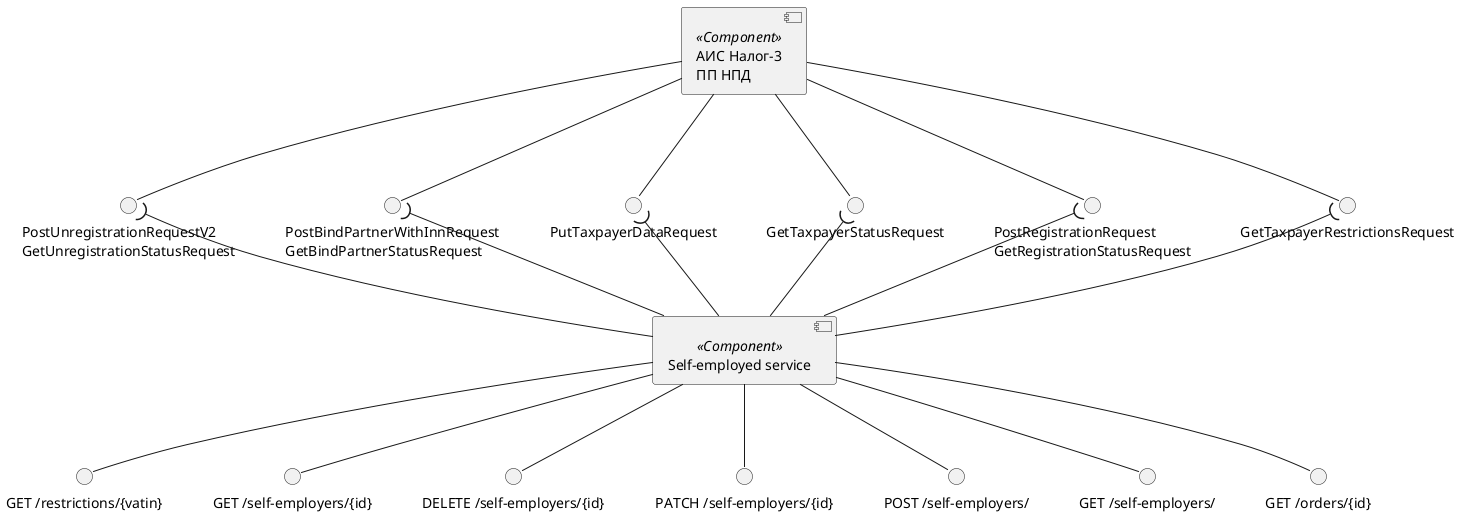 @startuml self-employer-components

component "АИС Налог-3\nПП НПД" as Tax3 <<Component>>
interface "GetTaxpayerRestrictionsRequest" as TaxpayerRestrictions
interface "PostRegistrationRequest\nGetRegistrationStatusRequest" as Registration
interface "GetTaxpayerStatusRequest" as TaxpayerStatus
interface "PutTaxpayerDataRequest" as TaxpayerData
interface "PostBindPartnerWithInnRequest\nGetBindPartnerStatusRequest" as BindPartner
interface "PostUnregistrationRequestV2\nGetUnregistrationStatusRequest" as Unregistration

Tax3 --() TaxpayerRestrictions
Tax3 --() Registration
Tax3 --() TaxpayerStatus
Tax3 --() TaxpayerData
Tax3 --() BindPartner
Tax3 --() Unregistration

component "Self-employed service" as SelfEmplService <<Component>>
interface "GET /restrictions/{vatin}" as getRestrictions
interface "GET /self-employers/{id}" as getSelfEmplsId
interface "DELETE /self-employers/{id}" as delSelfEmplsId
interface "PATCH /self-employers/{id}" as patchSelfEmplsId
interface "POST /self-employers/" as postSelfEmpls
interface "GET /self-employers/" as getSelfEmpls
interface "GET /orders/{id}" as getOrdersId

SelfEmplService --() getRestrictions
SelfEmplService --() getSelfEmpls
SelfEmplService --() postSelfEmpls
SelfEmplService --() getSelfEmplsId
SelfEmplService --() patchSelfEmplsId
SelfEmplService --() delSelfEmplsId
SelfEmplService --() getOrdersId

SelfEmplService -up-( TaxpayerRestrictions
SelfEmplService -up-( Registration
SelfEmplService -up-( TaxpayerStatus
SelfEmplService -up-( TaxpayerData
SelfEmplService -up-( BindPartner
SelfEmplService -up-( Unregistration

@enduml



@startuml incomes-components

component "АИС Налог-3\nПП НПД" as Tax3 <<Component>>
interface "PostIncomeRequestV2" as PostIncome
interface "PostCancelReceiptRequestV2" as PostCancelReceipt
interface "GetIncomeRequestV2" as GetIncome
interface "GetIncomeForPeriodRequest" as GetIncomeForPeriod

Tax3 --() PostIncome
Tax3 --() PostCancelReceipt
Tax3 --() GetIncome
Tax3 --() GetIncomeForPeriod

component "Self-employed service" as SelfEmplService <<Component>>
interface "GET /self-employers/{id}/incomes" as getIncomes
interface "POST /self-employers/{id}/incomes" as postIncome
interface "GET /self-employers/{id}/incomes/{income-id}" as getIncomesId
interface "DELETE /self-employers/{id}/incomes/{income-id}" as delIncomesId
interface "GET /self-employers/{id}/incomes/statistics" as getIncomesStatistics

SelfEmplService --() getIncomes
SelfEmplService --() postIncome
SelfEmplService --() getIncomesId
SelfEmplService --() delIncomesId
SelfEmplService --() getIncomesStatistics

SelfEmplService -up-( PostIncome
SelfEmplService -up-( PostCancelReceipt
SelfEmplService -up-( GetIncome
SelfEmplService -up-( GetIncomeForPeriod

@enduml



@startuml account-components

component "АИС Налог-3\nПП НПД" as Tax3 <<Component>>
interface "GetTaxpayerAccountStatusRequest" as GetAccountStatus
interface "GetAccrualsAndDebtsRequest" as GetAccrualsAndDebts
interface "GetPaymentDocumentsRequest" as GetPaymentDocuments

Tax3 --() GetAccountStatus
Tax3 --() GetAccrualsAndDebts
Tax3 --() GetPaymentDocuments

component "Self-employed service" as SelfEmplService <<Component>>
interface "GET /self-employers/{id}/account" as getAccount
interface "GET /self-employers/{id}/accruals" as getAccrualsAndDebts
interface "GET /self-employers/{id}/payment-documents" as getPaymentDocuments

SelfEmplService --() getAccount
SelfEmplService --() getAccrualsAndDebts
SelfEmplService --() getPaymentDocuments

SelfEmplService -up-( GetAccountStatus
SelfEmplService -up-( GetAccrualsAndDebts
SelfEmplService -up-( GetPaymentDocuments

@enduml



@startuml reference-components

component "АИС Налог-3\nПП НПД" as Tax3 <<Component>>
interface "GetRegistrationReferenceRequestV2" as GetRegistrationReference
interface "GetIncomeReferenceRequestV2" as GetIncomeReference

Tax3 --() GetRegistrationReference
Tax3 --() GetIncomeReference

component "Self-employed service" as SelfEmplService <<Component>>
interface "GET /self-employers/{id}/reference/{type}" as getReference

SelfEmplService --() getReference

SelfEmplService -up-( GetRegistrationReference
SelfEmplService -up-( GetIncomeReference

@enduml



@startuml notifications-components

component "АИС Налог-3\nПП НПД" as Tax3 <<Component>>
interface "GetNotificationsRequest" as GetNotifications
interface "PostNotificationsAckRequest" as PostNotificationsAck
interface "PostNotificationsArchRequest" as PostNotificationsArch
interface "PostNotificationsAckAllRequest" as PostNotificationsAckAll
interface "PostNotificationsArchAllRequest" as PostNotificationsArchAllRequest
interface "GetNotificationsCountRequest" as GetNotificationsCount
interface "PostNotificationsDeliveredRequest" as PostNotificationsDeliveredRequest

Tax3 --() GetNotifications
Tax3 --() PostNotificationsAck
Tax3 --() PostNotificationsArch
Tax3 --() PostNotificationsAckAll
Tax3 --() PostNotificationsArchAllRequest
Tax3 --() GetNotificationsCount
Tax3 --() PostNotificationsDeliveredRequest

component "Self-employed service" as SelfEmplService <<Component>>
interface "GET  /self-employers/{id}/notifications" as getNotifications
interface "GET  /self-employers/{id}/notifications/count" as getNotificationsCount
interface "POST /self-employers/{id}/notifications" as postNotifications
interface "PUT  /self-employers/{id}/notifications/{notif-id}" as putNotificationId

SelfEmplService --() getNotifications
SelfEmplService --() getNotificationsCount
SelfEmplService --() postNotifications
SelfEmplService --() putNotificationId

SelfEmplService -up-( GetNotifications
SelfEmplService -up-( PostNotificationsAck
SelfEmplService -up-( PostNotificationsArch
SelfEmplService -up-( PostNotificationsAckAll
SelfEmplService -up-( PostNotificationsArchAllRequest
SelfEmplService -up-( GetNotificationsCount
SelfEmplService -up-( PostNotificationsDeliveredRequest

@enduml



@startuml dictionaries-components

component "АИС Налог-3\nПП НПД" as Tax3 <<Component>>\

interface "GetRegionsListRequest" as GetRegionsList
interface "GetActivitiesListRequest" as GetActivitiesList
interface "GetRejectionReasonsListRequest" as GetRejectionReasonsList
interface "GetUnregistrationReasonsListRequest" as GetUnregistrationReasonsList
interface "GetCancelIncomeReasonsListRequest" as GetCancelIncomeReasonsList

Tax3 --() GetRegionsList
Tax3 --() GetActivitiesList
Tax3 --() GetRejectionReasonsList
Tax3 --() GetUnregistrationReasonsList
Tax3 --() GetCancelIncomeReasonsList

component "Self-employed service" as SelfEmplService <<Component>>
interface "GET /dictionaries/{type}" as getDictionary

SelfEmplService --() getDictionary

SelfEmplService -up-( GetRegionsList
SelfEmplService -up-( GetActivitiesList
SelfEmplService -up-( GetRejectionReasonsList
SelfEmplService -up-( GetUnregistrationReasonsList
SelfEmplService -up-( GetCancelIncomeReasonsList

@enduml